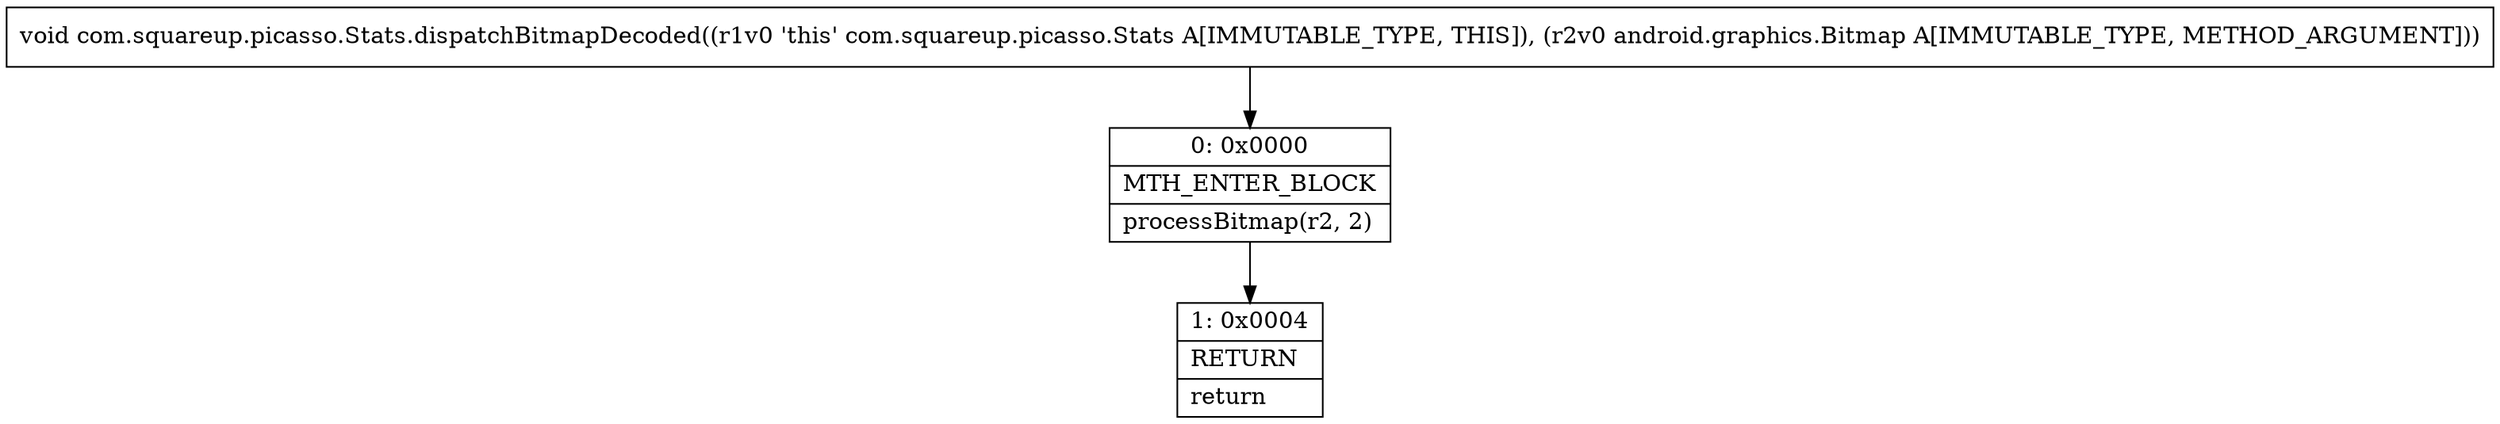digraph "CFG forcom.squareup.picasso.Stats.dispatchBitmapDecoded(Landroid\/graphics\/Bitmap;)V" {
Node_0 [shape=record,label="{0\:\ 0x0000|MTH_ENTER_BLOCK\l|processBitmap(r2, 2)\l}"];
Node_1 [shape=record,label="{1\:\ 0x0004|RETURN\l|return\l}"];
MethodNode[shape=record,label="{void com.squareup.picasso.Stats.dispatchBitmapDecoded((r1v0 'this' com.squareup.picasso.Stats A[IMMUTABLE_TYPE, THIS]), (r2v0 android.graphics.Bitmap A[IMMUTABLE_TYPE, METHOD_ARGUMENT])) }"];
MethodNode -> Node_0;
Node_0 -> Node_1;
}

